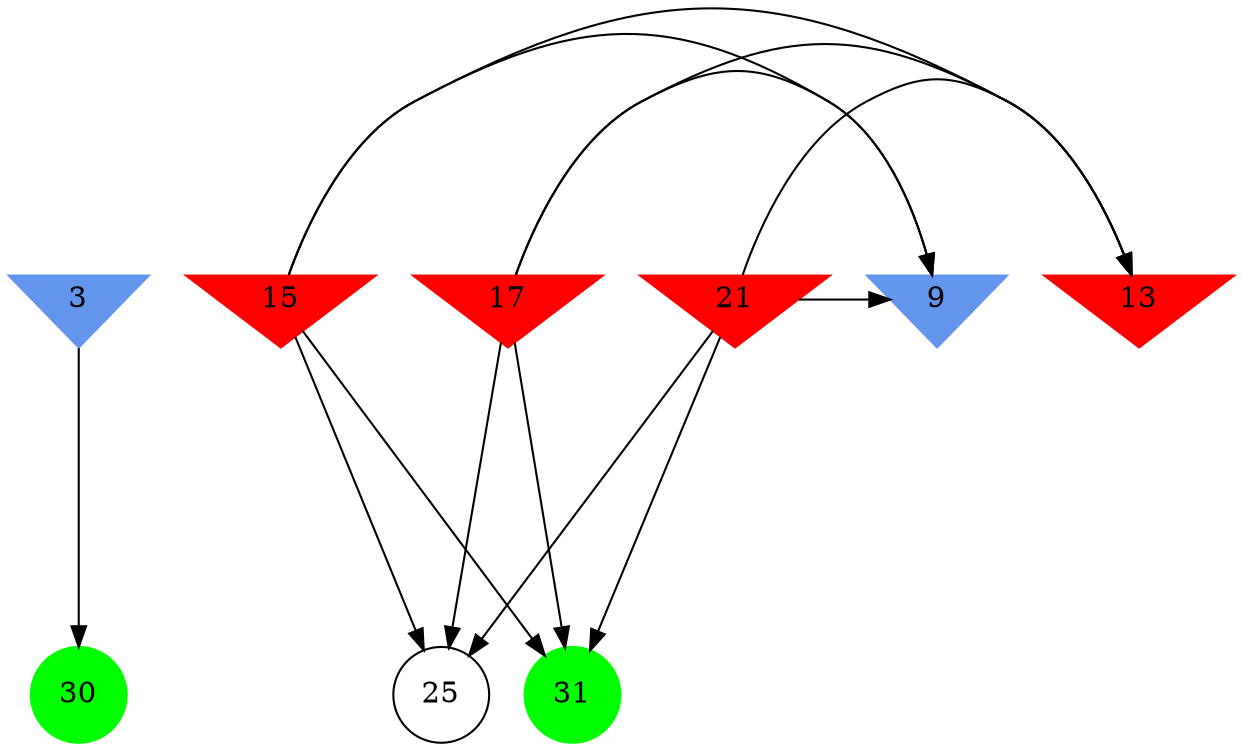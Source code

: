 digraph brain {
	ranksep=2.0;
	3 [shape=invtriangle,style=filled,color=cornflowerblue];
	9 [shape=invtriangle,style=filled,color=cornflowerblue];
	13 [shape=invtriangle,style=filled,color=red];
	15 [shape=invtriangle,style=filled,color=red];
	17 [shape=invtriangle,style=filled,color=red];
	21 [shape=invtriangle,style=filled,color=red];
	25 [shape=circle,color=black];
	30 [shape=circle,style=filled,color=green];
	31 [shape=circle,style=filled,color=green];
	21	->	31;
	21	->	13;
	21	->	25;
	21	->	9;
	15	->	31;
	15	->	13;
	15	->	25;
	15	->	9;
	17	->	31;
	17	->	13;
	17	->	25;
	17	->	9;
	3	->	30;
	{ rank=same; 3; 9; 13; 15; 17; 21; }
	{ rank=same; 25; }
	{ rank=same; 30; 31; }
}
